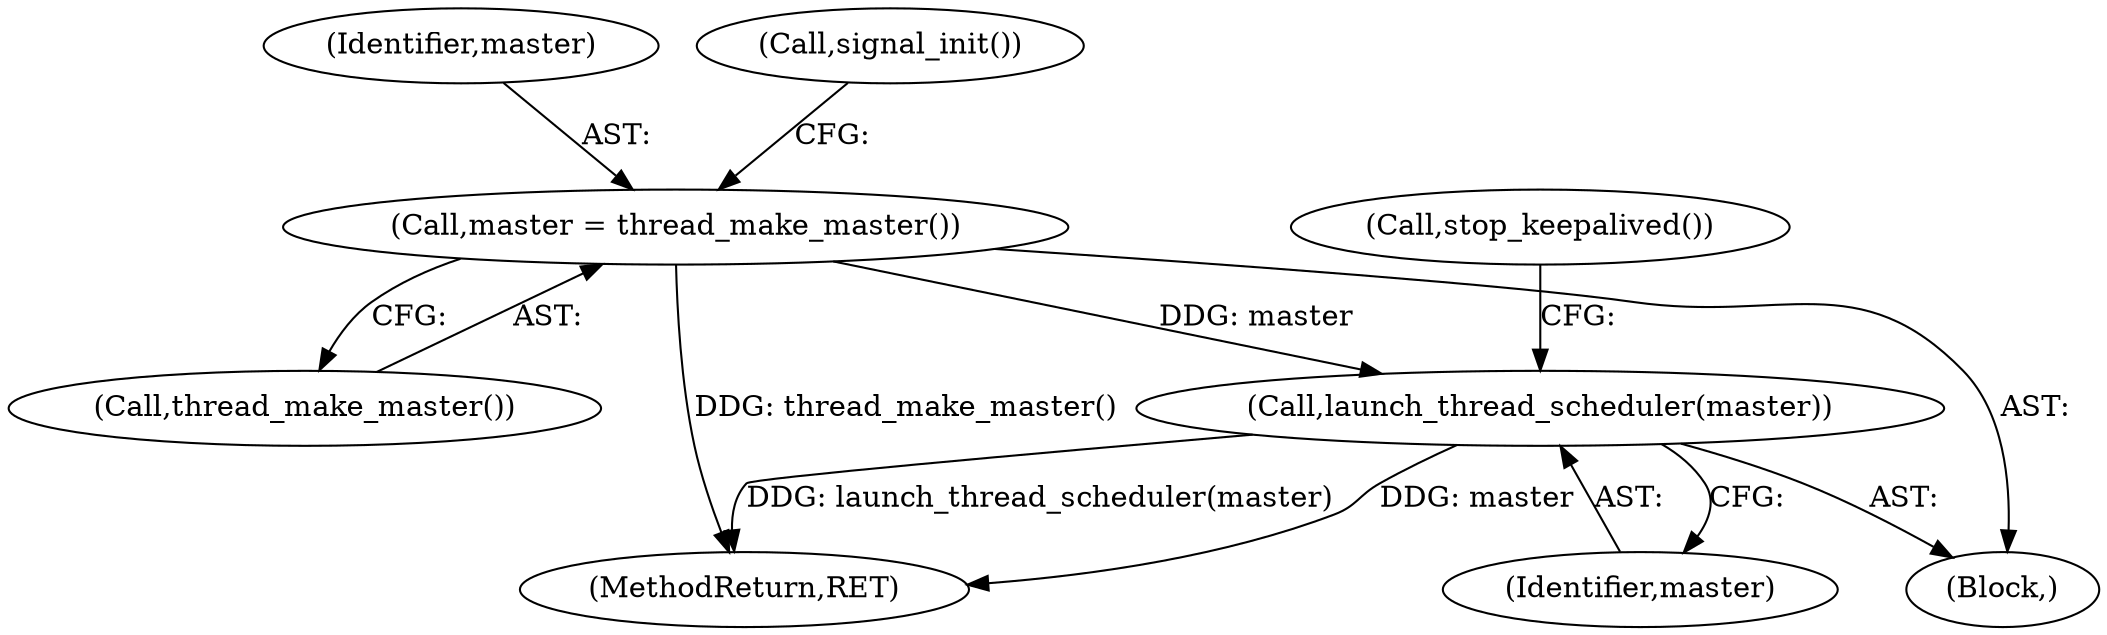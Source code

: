 digraph "0_keepalived_c6247a9ef2c7b33244ab1d3aa5d629ec49f0a067_1@API" {
"1000623" [label="(Call,master = thread_make_master())"];
"1000635" [label="(Call,launch_thread_scheduler(master))"];
"1000637" [label="(Call,stop_keepalived())"];
"1000623" [label="(Call,master = thread_make_master())"];
"1000635" [label="(Call,launch_thread_scheduler(master))"];
"1000625" [label="(Call,thread_make_master())"];
"1000636" [label="(Identifier,master)"];
"1000624" [label="(Identifier,master)"];
"1000626" [label="(Call,signal_init())"];
"1000129" [label="(Block,)"];
"1000673" [label="(MethodReturn,RET)"];
"1000623" -> "1000129"  [label="AST: "];
"1000623" -> "1000625"  [label="CFG: "];
"1000624" -> "1000623"  [label="AST: "];
"1000625" -> "1000623"  [label="AST: "];
"1000626" -> "1000623"  [label="CFG: "];
"1000623" -> "1000673"  [label="DDG: thread_make_master()"];
"1000623" -> "1000635"  [label="DDG: master"];
"1000635" -> "1000129"  [label="AST: "];
"1000635" -> "1000636"  [label="CFG: "];
"1000636" -> "1000635"  [label="AST: "];
"1000637" -> "1000635"  [label="CFG: "];
"1000635" -> "1000673"  [label="DDG: launch_thread_scheduler(master)"];
"1000635" -> "1000673"  [label="DDG: master"];
}
